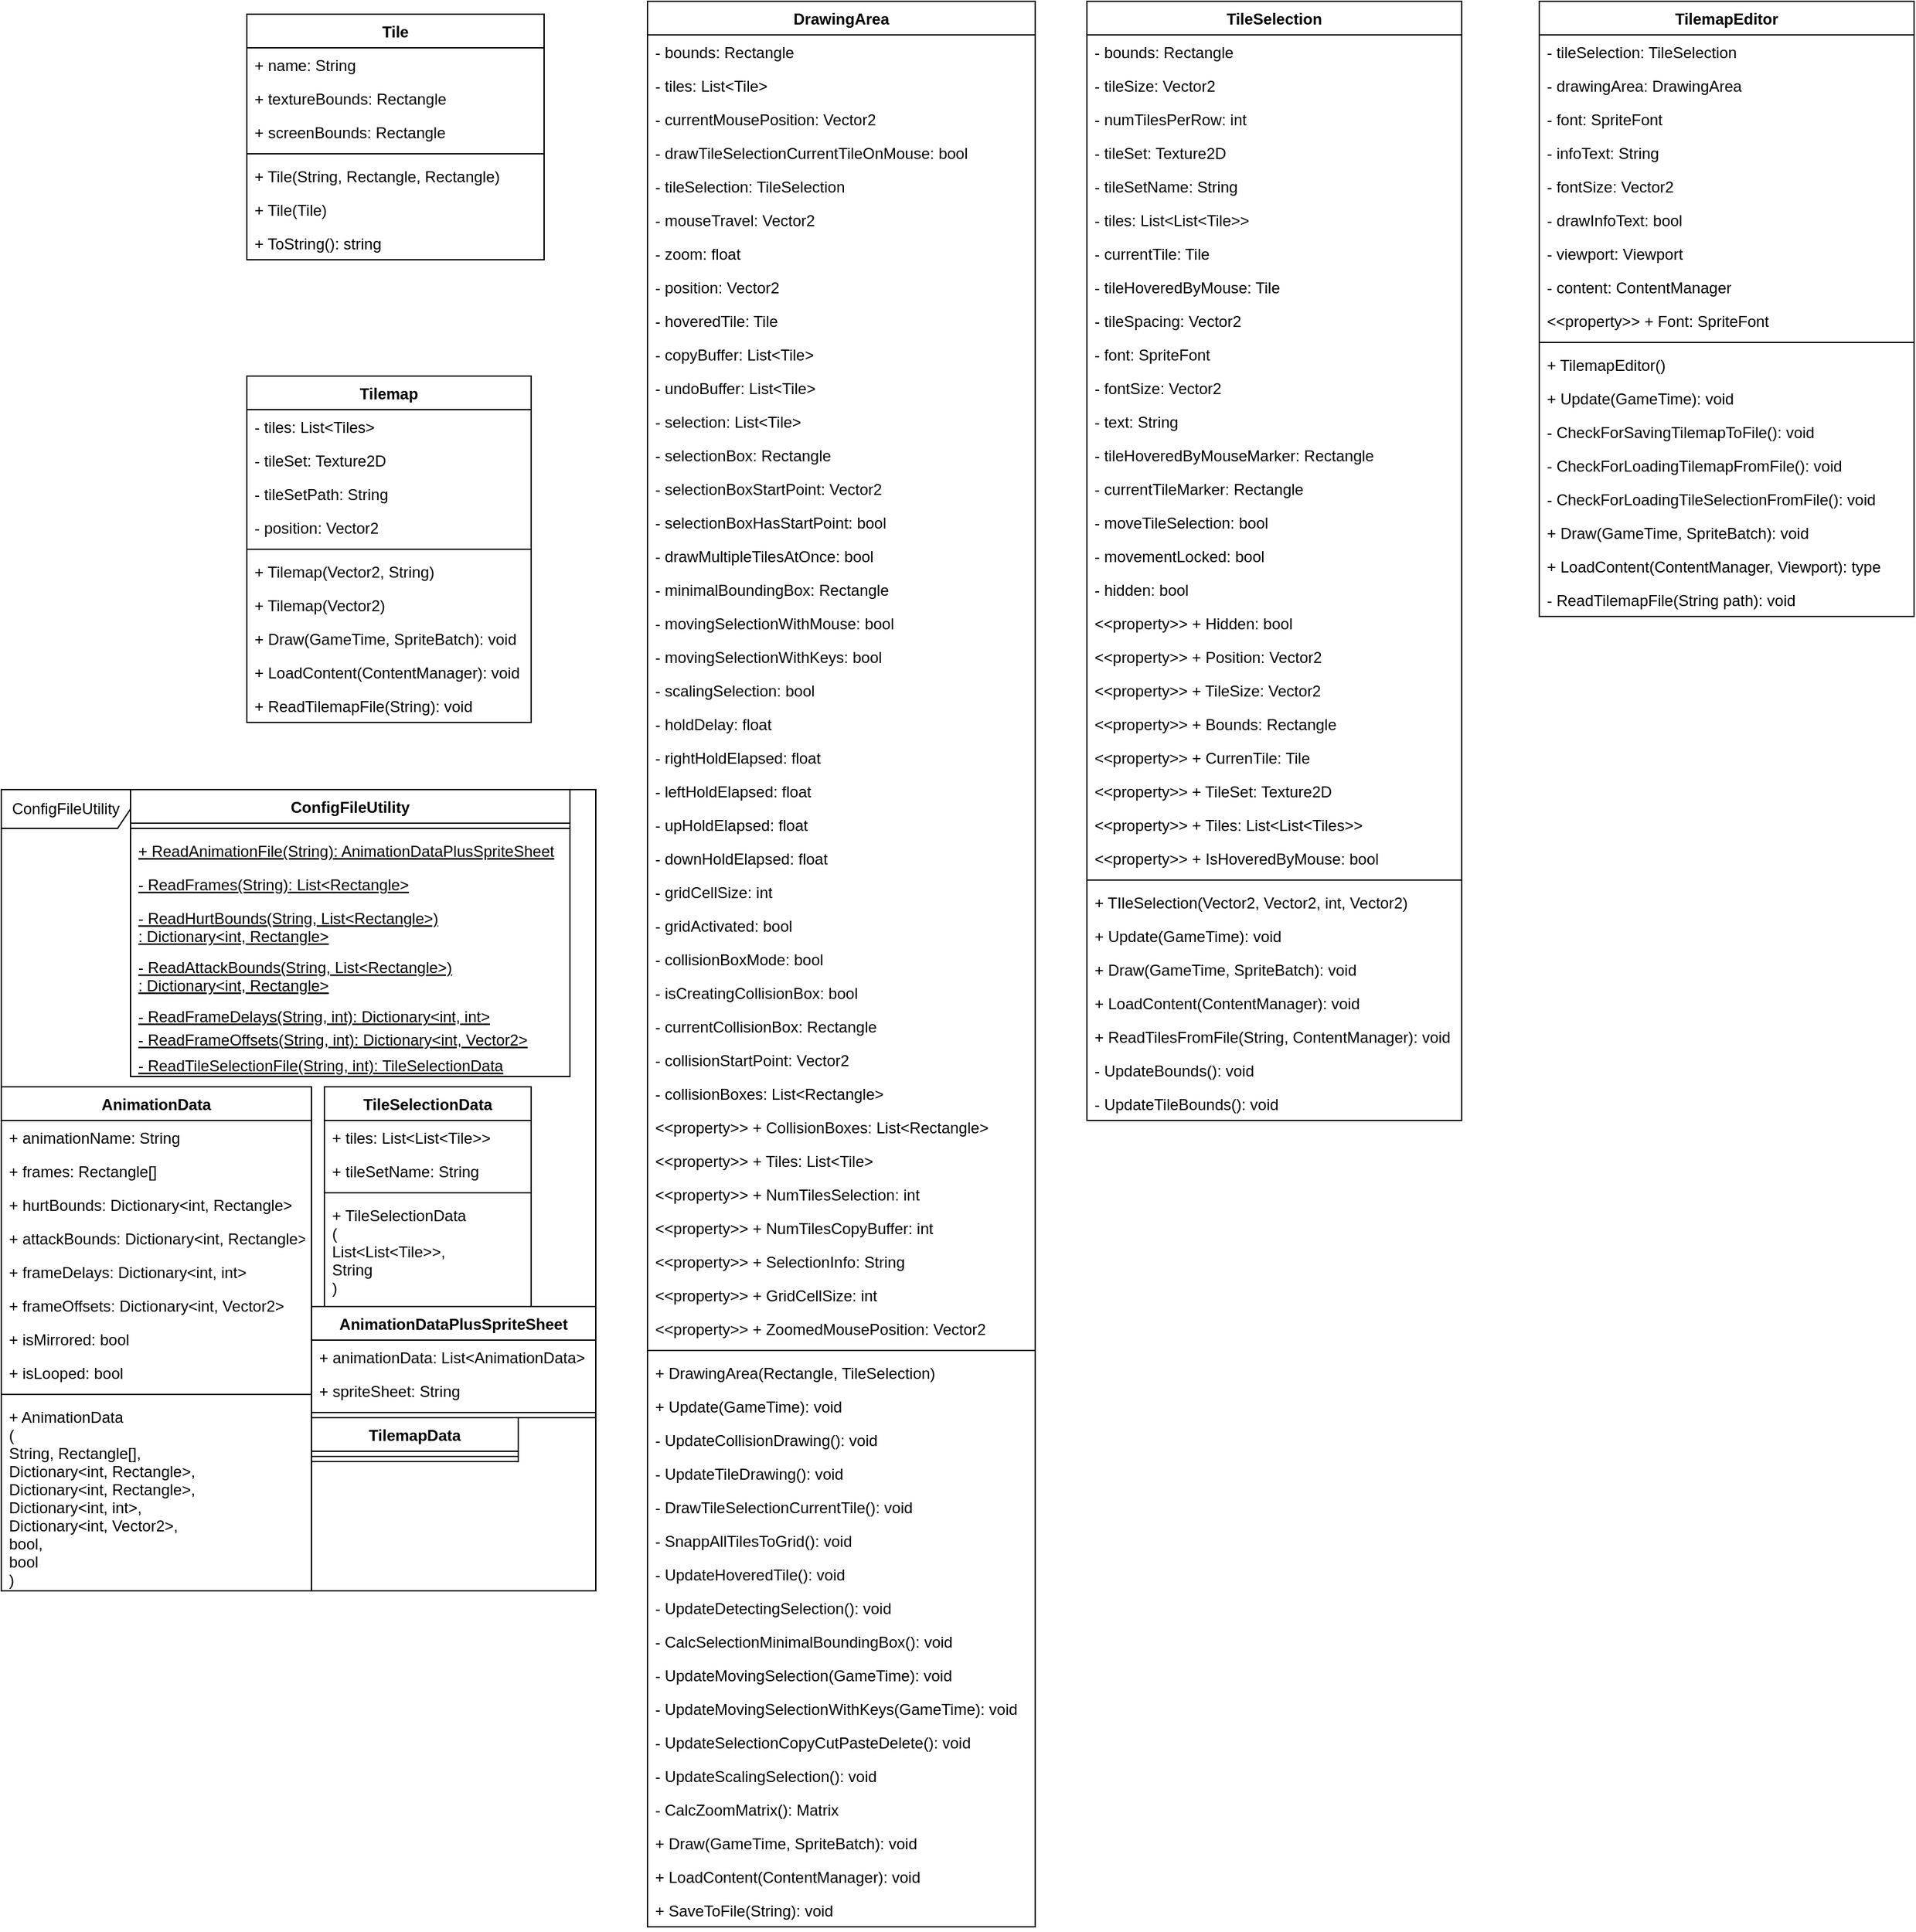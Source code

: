 <mxfile version="13.5.7" type="device"><diagram id="yZJ6qlhVofSrenAxxq1m" name="Page-1"><mxGraphModel dx="2584" dy="1231" grid="1" gridSize="10" guides="1" tooltips="1" connect="1" arrows="1" fold="1" page="1" pageScale="1" pageWidth="827" pageHeight="1169" math="0" shadow="0"><root><mxCell id="0"/><mxCell id="1" parent="0"/><mxCell id="Waz5v2jBLwYFdAOEOnVC-9" value="DrawingArea" style="swimlane;fontStyle=1;align=center;verticalAlign=top;childLayout=stackLayout;horizontal=1;startSize=26;horizontalStack=0;resizeParent=1;resizeParentMax=0;resizeLast=0;collapsible=1;marginBottom=0;" parent="1" vertex="1"><mxGeometry x="180" y="120" width="300" height="1490" as="geometry"><mxRectangle x="180" y="120" width="110" height="26" as="alternateBounds"/></mxGeometry></mxCell><mxCell id="Waz5v2jBLwYFdAOEOnVC-10" value="- bounds: Rectangle" style="text;strokeColor=none;fillColor=none;align=left;verticalAlign=top;spacingLeft=4;spacingRight=4;overflow=hidden;rotatable=0;points=[[0,0.5],[1,0.5]];portConstraint=eastwest;" parent="Waz5v2jBLwYFdAOEOnVC-9" vertex="1"><mxGeometry y="26" width="300" height="26" as="geometry"/></mxCell><mxCell id="NVoG87PZ6AVUO3KPbpZg-90" value="- tiles: List&lt;Tile&gt;" style="text;strokeColor=none;fillColor=none;align=left;verticalAlign=top;spacingLeft=4;spacingRight=4;overflow=hidden;rotatable=0;points=[[0,0.5],[1,0.5]];portConstraint=eastwest;" parent="Waz5v2jBLwYFdAOEOnVC-9" vertex="1"><mxGeometry y="52" width="300" height="26" as="geometry"/></mxCell><mxCell id="NVoG87PZ6AVUO3KPbpZg-91" value="- currentMousePosition: Vector2" style="text;strokeColor=none;fillColor=none;align=left;verticalAlign=top;spacingLeft=4;spacingRight=4;overflow=hidden;rotatable=0;points=[[0,0.5],[1,0.5]];portConstraint=eastwest;" parent="Waz5v2jBLwYFdAOEOnVC-9" vertex="1"><mxGeometry y="78" width="300" height="26" as="geometry"/></mxCell><mxCell id="NVoG87PZ6AVUO3KPbpZg-92" value="- drawTileSelectionCurrentTileOnMouse: bool" style="text;strokeColor=none;fillColor=none;align=left;verticalAlign=top;spacingLeft=4;spacingRight=4;overflow=hidden;rotatable=0;points=[[0,0.5],[1,0.5]];portConstraint=eastwest;" parent="Waz5v2jBLwYFdAOEOnVC-9" vertex="1"><mxGeometry y="104" width="300" height="26" as="geometry"/></mxCell><mxCell id="kRrNIq-VvlLx4CVqdItK-19" value="- tileSelection: TileSelection" style="text;strokeColor=none;fillColor=none;align=left;verticalAlign=top;spacingLeft=4;spacingRight=4;overflow=hidden;rotatable=0;points=[[0,0.5],[1,0.5]];portConstraint=eastwest;" vertex="1" parent="Waz5v2jBLwYFdAOEOnVC-9"><mxGeometry y="130" width="300" height="26" as="geometry"/></mxCell><mxCell id="NVoG87PZ6AVUO3KPbpZg-93" value="- mouseTravel: Vector2" style="text;strokeColor=none;fillColor=none;align=left;verticalAlign=top;spacingLeft=4;spacingRight=4;overflow=hidden;rotatable=0;points=[[0,0.5],[1,0.5]];portConstraint=eastwest;" parent="Waz5v2jBLwYFdAOEOnVC-9" vertex="1"><mxGeometry y="156" width="300" height="26" as="geometry"/></mxCell><mxCell id="NVoG87PZ6AVUO3KPbpZg-94" value="- zoom: float" style="text;strokeColor=none;fillColor=none;align=left;verticalAlign=top;spacingLeft=4;spacingRight=4;overflow=hidden;rotatable=0;points=[[0,0.5],[1,0.5]];portConstraint=eastwest;" parent="Waz5v2jBLwYFdAOEOnVC-9" vertex="1"><mxGeometry y="182" width="300" height="26" as="geometry"/></mxCell><mxCell id="NVoG87PZ6AVUO3KPbpZg-95" value="- position: Vector2" style="text;strokeColor=none;fillColor=none;align=left;verticalAlign=top;spacingLeft=4;spacingRight=4;overflow=hidden;rotatable=0;points=[[0,0.5],[1,0.5]];portConstraint=eastwest;" parent="Waz5v2jBLwYFdAOEOnVC-9" vertex="1"><mxGeometry y="208" width="300" height="26" as="geometry"/></mxCell><mxCell id="NVoG87PZ6AVUO3KPbpZg-96" value="- hoveredTile: Tile" style="text;strokeColor=none;fillColor=none;align=left;verticalAlign=top;spacingLeft=4;spacingRight=4;overflow=hidden;rotatable=0;points=[[0,0.5],[1,0.5]];portConstraint=eastwest;" parent="Waz5v2jBLwYFdAOEOnVC-9" vertex="1"><mxGeometry y="234" width="300" height="26" as="geometry"/></mxCell><mxCell id="NVoG87PZ6AVUO3KPbpZg-97" value="- copyBuffer: List&lt;Tile&gt;" style="text;strokeColor=none;fillColor=none;align=left;verticalAlign=top;spacingLeft=4;spacingRight=4;overflow=hidden;rotatable=0;points=[[0,0.5],[1,0.5]];portConstraint=eastwest;" parent="Waz5v2jBLwYFdAOEOnVC-9" vertex="1"><mxGeometry y="260" width="300" height="26" as="geometry"/></mxCell><mxCell id="NVoG87PZ6AVUO3KPbpZg-98" value="- undoBuffer: List&lt;Tile&gt;" style="text;strokeColor=none;fillColor=none;align=left;verticalAlign=top;spacingLeft=4;spacingRight=4;overflow=hidden;rotatable=0;points=[[0,0.5],[1,0.5]];portConstraint=eastwest;" parent="Waz5v2jBLwYFdAOEOnVC-9" vertex="1"><mxGeometry y="286" width="300" height="26" as="geometry"/></mxCell><mxCell id="NVoG87PZ6AVUO3KPbpZg-99" value="- selection: List&lt;Tile&gt;" style="text;strokeColor=none;fillColor=none;align=left;verticalAlign=top;spacingLeft=4;spacingRight=4;overflow=hidden;rotatable=0;points=[[0,0.5],[1,0.5]];portConstraint=eastwest;" parent="Waz5v2jBLwYFdAOEOnVC-9" vertex="1"><mxGeometry y="312" width="300" height="26" as="geometry"/></mxCell><mxCell id="NVoG87PZ6AVUO3KPbpZg-100" value="- selectionBox: Rectangle" style="text;strokeColor=none;fillColor=none;align=left;verticalAlign=top;spacingLeft=4;spacingRight=4;overflow=hidden;rotatable=0;points=[[0,0.5],[1,0.5]];portConstraint=eastwest;" parent="Waz5v2jBLwYFdAOEOnVC-9" vertex="1"><mxGeometry y="338" width="300" height="26" as="geometry"/></mxCell><mxCell id="NVoG87PZ6AVUO3KPbpZg-101" value="- selectionBoxStartPoint: Vector2" style="text;strokeColor=none;fillColor=none;align=left;verticalAlign=top;spacingLeft=4;spacingRight=4;overflow=hidden;rotatable=0;points=[[0,0.5],[1,0.5]];portConstraint=eastwest;" parent="Waz5v2jBLwYFdAOEOnVC-9" vertex="1"><mxGeometry y="364" width="300" height="26" as="geometry"/></mxCell><mxCell id="NVoG87PZ6AVUO3KPbpZg-102" value="- selectionBoxHasStartPoint: bool" style="text;strokeColor=none;fillColor=none;align=left;verticalAlign=top;spacingLeft=4;spacingRight=4;overflow=hidden;rotatable=0;points=[[0,0.5],[1,0.5]];portConstraint=eastwest;" parent="Waz5v2jBLwYFdAOEOnVC-9" vertex="1"><mxGeometry y="390" width="300" height="26" as="geometry"/></mxCell><mxCell id="NVoG87PZ6AVUO3KPbpZg-103" value="- drawMultipleTilesAtOnce: bool" style="text;strokeColor=none;fillColor=none;align=left;verticalAlign=top;spacingLeft=4;spacingRight=4;overflow=hidden;rotatable=0;points=[[0,0.5],[1,0.5]];portConstraint=eastwest;" parent="Waz5v2jBLwYFdAOEOnVC-9" vertex="1"><mxGeometry y="416" width="300" height="26" as="geometry"/></mxCell><mxCell id="NVoG87PZ6AVUO3KPbpZg-104" value="- minimalBoundingBox: Rectangle" style="text;strokeColor=none;fillColor=none;align=left;verticalAlign=top;spacingLeft=4;spacingRight=4;overflow=hidden;rotatable=0;points=[[0,0.5],[1,0.5]];portConstraint=eastwest;" parent="Waz5v2jBLwYFdAOEOnVC-9" vertex="1"><mxGeometry y="442" width="300" height="26" as="geometry"/></mxCell><mxCell id="NVoG87PZ6AVUO3KPbpZg-105" value="- movingSelectionWithMouse: bool" style="text;strokeColor=none;fillColor=none;align=left;verticalAlign=top;spacingLeft=4;spacingRight=4;overflow=hidden;rotatable=0;points=[[0,0.5],[1,0.5]];portConstraint=eastwest;" parent="Waz5v2jBLwYFdAOEOnVC-9" vertex="1"><mxGeometry y="468" width="300" height="26" as="geometry"/></mxCell><mxCell id="NVoG87PZ6AVUO3KPbpZg-106" value="- movingSelectionWithKeys: bool" style="text;strokeColor=none;fillColor=none;align=left;verticalAlign=top;spacingLeft=4;spacingRight=4;overflow=hidden;rotatable=0;points=[[0,0.5],[1,0.5]];portConstraint=eastwest;" parent="Waz5v2jBLwYFdAOEOnVC-9" vertex="1"><mxGeometry y="494" width="300" height="26" as="geometry"/></mxCell><mxCell id="NVoG87PZ6AVUO3KPbpZg-107" value="- scalingSelection: bool" style="text;strokeColor=none;fillColor=none;align=left;verticalAlign=top;spacingLeft=4;spacingRight=4;overflow=hidden;rotatable=0;points=[[0,0.5],[1,0.5]];portConstraint=eastwest;" parent="Waz5v2jBLwYFdAOEOnVC-9" vertex="1"><mxGeometry y="520" width="300" height="26" as="geometry"/></mxCell><mxCell id="NVoG87PZ6AVUO3KPbpZg-108" value="- holdDelay: float" style="text;strokeColor=none;fillColor=none;align=left;verticalAlign=top;spacingLeft=4;spacingRight=4;overflow=hidden;rotatable=0;points=[[0,0.5],[1,0.5]];portConstraint=eastwest;" parent="Waz5v2jBLwYFdAOEOnVC-9" vertex="1"><mxGeometry y="546" width="300" height="26" as="geometry"/></mxCell><mxCell id="NVoG87PZ6AVUO3KPbpZg-109" value="- rightHoldElapsed: float" style="text;strokeColor=none;fillColor=none;align=left;verticalAlign=top;spacingLeft=4;spacingRight=4;overflow=hidden;rotatable=0;points=[[0,0.5],[1,0.5]];portConstraint=eastwest;" parent="Waz5v2jBLwYFdAOEOnVC-9" vertex="1"><mxGeometry y="572" width="300" height="26" as="geometry"/></mxCell><mxCell id="NVoG87PZ6AVUO3KPbpZg-110" value="- leftHoldElapsed: float" style="text;strokeColor=none;fillColor=none;align=left;verticalAlign=top;spacingLeft=4;spacingRight=4;overflow=hidden;rotatable=0;points=[[0,0.5],[1,0.5]];portConstraint=eastwest;" parent="Waz5v2jBLwYFdAOEOnVC-9" vertex="1"><mxGeometry y="598" width="300" height="26" as="geometry"/></mxCell><mxCell id="NVoG87PZ6AVUO3KPbpZg-111" value="- upHoldElapsed: float" style="text;strokeColor=none;fillColor=none;align=left;verticalAlign=top;spacingLeft=4;spacingRight=4;overflow=hidden;rotatable=0;points=[[0,0.5],[1,0.5]];portConstraint=eastwest;" parent="Waz5v2jBLwYFdAOEOnVC-9" vertex="1"><mxGeometry y="624" width="300" height="26" as="geometry"/></mxCell><mxCell id="NVoG87PZ6AVUO3KPbpZg-112" value="- downHoldElapsed: float" style="text;strokeColor=none;fillColor=none;align=left;verticalAlign=top;spacingLeft=4;spacingRight=4;overflow=hidden;rotatable=0;points=[[0,0.5],[1,0.5]];portConstraint=eastwest;" parent="Waz5v2jBLwYFdAOEOnVC-9" vertex="1"><mxGeometry y="650" width="300" height="26" as="geometry"/></mxCell><mxCell id="NVoG87PZ6AVUO3KPbpZg-113" value="- gridCellSize: int" style="text;strokeColor=none;fillColor=none;align=left;verticalAlign=top;spacingLeft=4;spacingRight=4;overflow=hidden;rotatable=0;points=[[0,0.5],[1,0.5]];portConstraint=eastwest;" parent="Waz5v2jBLwYFdAOEOnVC-9" vertex="1"><mxGeometry y="676" width="300" height="26" as="geometry"/></mxCell><mxCell id="NVoG87PZ6AVUO3KPbpZg-114" value="- gridActivated: bool" style="text;strokeColor=none;fillColor=none;align=left;verticalAlign=top;spacingLeft=4;spacingRight=4;overflow=hidden;rotatable=0;points=[[0,0.5],[1,0.5]];portConstraint=eastwest;" parent="Waz5v2jBLwYFdAOEOnVC-9" vertex="1"><mxGeometry y="702" width="300" height="26" as="geometry"/></mxCell><mxCell id="NVoG87PZ6AVUO3KPbpZg-115" value="- collisionBoxMode: bool" style="text;strokeColor=none;fillColor=none;align=left;verticalAlign=top;spacingLeft=4;spacingRight=4;overflow=hidden;rotatable=0;points=[[0,0.5],[1,0.5]];portConstraint=eastwest;" parent="Waz5v2jBLwYFdAOEOnVC-9" vertex="1"><mxGeometry y="728" width="300" height="26" as="geometry"/></mxCell><mxCell id="NVoG87PZ6AVUO3KPbpZg-116" value="- isCreatingCollisionBox: bool" style="text;strokeColor=none;fillColor=none;align=left;verticalAlign=top;spacingLeft=4;spacingRight=4;overflow=hidden;rotatable=0;points=[[0,0.5],[1,0.5]];portConstraint=eastwest;" parent="Waz5v2jBLwYFdAOEOnVC-9" vertex="1"><mxGeometry y="754" width="300" height="26" as="geometry"/></mxCell><mxCell id="NVoG87PZ6AVUO3KPbpZg-117" value="- currentCollisionBox: Rectangle" style="text;strokeColor=none;fillColor=none;align=left;verticalAlign=top;spacingLeft=4;spacingRight=4;overflow=hidden;rotatable=0;points=[[0,0.5],[1,0.5]];portConstraint=eastwest;" parent="Waz5v2jBLwYFdAOEOnVC-9" vertex="1"><mxGeometry y="780" width="300" height="26" as="geometry"/></mxCell><mxCell id="NVoG87PZ6AVUO3KPbpZg-118" value="- collisionStartPoint: Vector2" style="text;strokeColor=none;fillColor=none;align=left;verticalAlign=top;spacingLeft=4;spacingRight=4;overflow=hidden;rotatable=0;points=[[0,0.5],[1,0.5]];portConstraint=eastwest;" parent="Waz5v2jBLwYFdAOEOnVC-9" vertex="1"><mxGeometry y="806" width="300" height="26" as="geometry"/></mxCell><mxCell id="NVoG87PZ6AVUO3KPbpZg-119" value="- collisionBoxes: List&lt;Rectangle&gt;" style="text;strokeColor=none;fillColor=none;align=left;verticalAlign=top;spacingLeft=4;spacingRight=4;overflow=hidden;rotatable=0;points=[[0,0.5],[1,0.5]];portConstraint=eastwest;" parent="Waz5v2jBLwYFdAOEOnVC-9" vertex="1"><mxGeometry y="832" width="300" height="26" as="geometry"/></mxCell><mxCell id="NVoG87PZ6AVUO3KPbpZg-120" value="&lt;&lt;property&gt;&gt; + CollisionBoxes: List&lt;Rectangle&gt;" style="text;strokeColor=none;fillColor=none;align=left;verticalAlign=top;spacingLeft=4;spacingRight=4;overflow=hidden;rotatable=0;points=[[0,0.5],[1,0.5]];portConstraint=eastwest;" parent="Waz5v2jBLwYFdAOEOnVC-9" vertex="1"><mxGeometry y="858" width="300" height="26" as="geometry"/></mxCell><mxCell id="NVoG87PZ6AVUO3KPbpZg-126" value="&lt;&lt;property&gt;&gt; + Tiles: List&lt;Tile&gt;" style="text;strokeColor=none;fillColor=none;align=left;verticalAlign=top;spacingLeft=4;spacingRight=4;overflow=hidden;rotatable=0;points=[[0,0.5],[1,0.5]];portConstraint=eastwest;" parent="Waz5v2jBLwYFdAOEOnVC-9" vertex="1"><mxGeometry y="884" width="300" height="26" as="geometry"/></mxCell><mxCell id="NVoG87PZ6AVUO3KPbpZg-127" value="&lt;&lt;property&gt;&gt; + NumTilesSelection: int" style="text;strokeColor=none;fillColor=none;align=left;verticalAlign=top;spacingLeft=4;spacingRight=4;overflow=hidden;rotatable=0;points=[[0,0.5],[1,0.5]];portConstraint=eastwest;" parent="Waz5v2jBLwYFdAOEOnVC-9" vertex="1"><mxGeometry y="910" width="300" height="26" as="geometry"/></mxCell><mxCell id="NVoG87PZ6AVUO3KPbpZg-128" value="&lt;&lt;property&gt;&gt; + NumTilesCopyBuffer: int" style="text;strokeColor=none;fillColor=none;align=left;verticalAlign=top;spacingLeft=4;spacingRight=4;overflow=hidden;rotatable=0;points=[[0,0.5],[1,0.5]];portConstraint=eastwest;" parent="Waz5v2jBLwYFdAOEOnVC-9" vertex="1"><mxGeometry y="936" width="300" height="26" as="geometry"/></mxCell><mxCell id="NVoG87PZ6AVUO3KPbpZg-129" value="&lt;&lt;property&gt;&gt; + SelectionInfo: String" style="text;strokeColor=none;fillColor=none;align=left;verticalAlign=top;spacingLeft=4;spacingRight=4;overflow=hidden;rotatable=0;points=[[0,0.5],[1,0.5]];portConstraint=eastwest;" parent="Waz5v2jBLwYFdAOEOnVC-9" vertex="1"><mxGeometry y="962" width="300" height="26" as="geometry"/></mxCell><mxCell id="NVoG87PZ6AVUO3KPbpZg-130" value="&lt;&lt;property&gt;&gt; + GridCellSize: int" style="text;strokeColor=none;fillColor=none;align=left;verticalAlign=top;spacingLeft=4;spacingRight=4;overflow=hidden;rotatable=0;points=[[0,0.5],[1,0.5]];portConstraint=eastwest;" parent="Waz5v2jBLwYFdAOEOnVC-9" vertex="1"><mxGeometry y="988" width="300" height="26" as="geometry"/></mxCell><mxCell id="NVoG87PZ6AVUO3KPbpZg-131" value="&lt;&lt;property&gt;&gt; + ZoomedMousePosition: Vector2" style="text;strokeColor=none;fillColor=none;align=left;verticalAlign=top;spacingLeft=4;spacingRight=4;overflow=hidden;rotatable=0;points=[[0,0.5],[1,0.5]];portConstraint=eastwest;" parent="Waz5v2jBLwYFdAOEOnVC-9" vertex="1"><mxGeometry y="1014" width="300" height="26" as="geometry"/></mxCell><mxCell id="Waz5v2jBLwYFdAOEOnVC-11" value="" style="line;strokeWidth=1;fillColor=none;align=left;verticalAlign=middle;spacingTop=-1;spacingLeft=3;spacingRight=3;rotatable=0;labelPosition=right;points=[];portConstraint=eastwest;" parent="Waz5v2jBLwYFdAOEOnVC-9" vertex="1"><mxGeometry y="1040" width="300" height="8" as="geometry"/></mxCell><mxCell id="Waz5v2jBLwYFdAOEOnVC-12" value="+ DrawingArea(Rectangle, TileSelection)" style="text;strokeColor=none;fillColor=none;align=left;verticalAlign=top;spacingLeft=4;spacingRight=4;overflow=hidden;rotatable=0;points=[[0,0.5],[1,0.5]];portConstraint=eastwest;" parent="Waz5v2jBLwYFdAOEOnVC-9" vertex="1"><mxGeometry y="1048" width="300" height="26" as="geometry"/></mxCell><mxCell id="kRrNIq-VvlLx4CVqdItK-1" value="+ Update(GameTime): void" style="text;strokeColor=none;fillColor=none;align=left;verticalAlign=top;spacingLeft=4;spacingRight=4;overflow=hidden;rotatable=0;points=[[0,0.5],[1,0.5]];portConstraint=eastwest;" vertex="1" parent="Waz5v2jBLwYFdAOEOnVC-9"><mxGeometry y="1074" width="300" height="26" as="geometry"/></mxCell><mxCell id="kRrNIq-VvlLx4CVqdItK-2" value="- UpdateCollisionDrawing(): void" style="text;strokeColor=none;fillColor=none;align=left;verticalAlign=top;spacingLeft=4;spacingRight=4;overflow=hidden;rotatable=0;points=[[0,0.5],[1,0.5]];portConstraint=eastwest;" vertex="1" parent="Waz5v2jBLwYFdAOEOnVC-9"><mxGeometry y="1100" width="300" height="26" as="geometry"/></mxCell><mxCell id="kRrNIq-VvlLx4CVqdItK-3" value="- UpdateTileDrawing(): void" style="text;strokeColor=none;fillColor=none;align=left;verticalAlign=top;spacingLeft=4;spacingRight=4;overflow=hidden;rotatable=0;points=[[0,0.5],[1,0.5]];portConstraint=eastwest;" vertex="1" parent="Waz5v2jBLwYFdAOEOnVC-9"><mxGeometry y="1126" width="300" height="26" as="geometry"/></mxCell><mxCell id="kRrNIq-VvlLx4CVqdItK-4" value="- DrawTileSelectionCurrentTile(): void" style="text;strokeColor=none;fillColor=none;align=left;verticalAlign=top;spacingLeft=4;spacingRight=4;overflow=hidden;rotatable=0;points=[[0,0.5],[1,0.5]];portConstraint=eastwest;" vertex="1" parent="Waz5v2jBLwYFdAOEOnVC-9"><mxGeometry y="1152" width="300" height="26" as="geometry"/></mxCell><mxCell id="kRrNIq-VvlLx4CVqdItK-5" value="- SnappAllTilesToGrid(): void" style="text;strokeColor=none;fillColor=none;align=left;verticalAlign=top;spacingLeft=4;spacingRight=4;overflow=hidden;rotatable=0;points=[[0,0.5],[1,0.5]];portConstraint=eastwest;" vertex="1" parent="Waz5v2jBLwYFdAOEOnVC-9"><mxGeometry y="1178" width="300" height="26" as="geometry"/></mxCell><mxCell id="kRrNIq-VvlLx4CVqdItK-6" value="- UpdateHoveredTile(): void" style="text;strokeColor=none;fillColor=none;align=left;verticalAlign=top;spacingLeft=4;spacingRight=4;overflow=hidden;rotatable=0;points=[[0,0.5],[1,0.5]];portConstraint=eastwest;" vertex="1" parent="Waz5v2jBLwYFdAOEOnVC-9"><mxGeometry y="1204" width="300" height="26" as="geometry"/></mxCell><mxCell id="kRrNIq-VvlLx4CVqdItK-7" value="- UpdateDetectingSelection(): void" style="text;strokeColor=none;fillColor=none;align=left;verticalAlign=top;spacingLeft=4;spacingRight=4;overflow=hidden;rotatable=0;points=[[0,0.5],[1,0.5]];portConstraint=eastwest;" vertex="1" parent="Waz5v2jBLwYFdAOEOnVC-9"><mxGeometry y="1230" width="300" height="26" as="geometry"/></mxCell><mxCell id="kRrNIq-VvlLx4CVqdItK-8" value="- CalcSelectionMinimalBoundingBox(): void" style="text;strokeColor=none;fillColor=none;align=left;verticalAlign=top;spacingLeft=4;spacingRight=4;overflow=hidden;rotatable=0;points=[[0,0.5],[1,0.5]];portConstraint=eastwest;" vertex="1" parent="Waz5v2jBLwYFdAOEOnVC-9"><mxGeometry y="1256" width="300" height="26" as="geometry"/></mxCell><mxCell id="kRrNIq-VvlLx4CVqdItK-9" value="- UpdateMovingSelection(GameTime): void" style="text;strokeColor=none;fillColor=none;align=left;verticalAlign=top;spacingLeft=4;spacingRight=4;overflow=hidden;rotatable=0;points=[[0,0.5],[1,0.5]];portConstraint=eastwest;" vertex="1" parent="Waz5v2jBLwYFdAOEOnVC-9"><mxGeometry y="1282" width="300" height="26" as="geometry"/></mxCell><mxCell id="kRrNIq-VvlLx4CVqdItK-10" value="- UpdateMovingSelectionWithKeys(GameTime): void" style="text;strokeColor=none;fillColor=none;align=left;verticalAlign=top;spacingLeft=4;spacingRight=4;overflow=hidden;rotatable=0;points=[[0,0.5],[1,0.5]];portConstraint=eastwest;" vertex="1" parent="Waz5v2jBLwYFdAOEOnVC-9"><mxGeometry y="1308" width="300" height="26" as="geometry"/></mxCell><mxCell id="kRrNIq-VvlLx4CVqdItK-11" value="- UpdateSelectionCopyCutPasteDelete(): void" style="text;strokeColor=none;fillColor=none;align=left;verticalAlign=top;spacingLeft=4;spacingRight=4;overflow=hidden;rotatable=0;points=[[0,0.5],[1,0.5]];portConstraint=eastwest;" vertex="1" parent="Waz5v2jBLwYFdAOEOnVC-9"><mxGeometry y="1334" width="300" height="26" as="geometry"/></mxCell><mxCell id="kRrNIq-VvlLx4CVqdItK-12" value="- UpdateScalingSelection(): void" style="text;strokeColor=none;fillColor=none;align=left;verticalAlign=top;spacingLeft=4;spacingRight=4;overflow=hidden;rotatable=0;points=[[0,0.5],[1,0.5]];portConstraint=eastwest;" vertex="1" parent="Waz5v2jBLwYFdAOEOnVC-9"><mxGeometry y="1360" width="300" height="26" as="geometry"/></mxCell><mxCell id="kRrNIq-VvlLx4CVqdItK-13" value="- CalcZoomMatrix(): Matrix" style="text;strokeColor=none;fillColor=none;align=left;verticalAlign=top;spacingLeft=4;spacingRight=4;overflow=hidden;rotatable=0;points=[[0,0.5],[1,0.5]];portConstraint=eastwest;" vertex="1" parent="Waz5v2jBLwYFdAOEOnVC-9"><mxGeometry y="1386" width="300" height="26" as="geometry"/></mxCell><mxCell id="kRrNIq-VvlLx4CVqdItK-14" value="+ Draw(GameTime, SpriteBatch): void" style="text;strokeColor=none;fillColor=none;align=left;verticalAlign=top;spacingLeft=4;spacingRight=4;overflow=hidden;rotatable=0;points=[[0,0.5],[1,0.5]];portConstraint=eastwest;" vertex="1" parent="Waz5v2jBLwYFdAOEOnVC-9"><mxGeometry y="1412" width="300" height="26" as="geometry"/></mxCell><mxCell id="kRrNIq-VvlLx4CVqdItK-15" value="+ LoadContent(ContentManager): void" style="text;strokeColor=none;fillColor=none;align=left;verticalAlign=top;spacingLeft=4;spacingRight=4;overflow=hidden;rotatable=0;points=[[0,0.5],[1,0.5]];portConstraint=eastwest;" vertex="1" parent="Waz5v2jBLwYFdAOEOnVC-9"><mxGeometry y="1438" width="300" height="26" as="geometry"/></mxCell><mxCell id="kRrNIq-VvlLx4CVqdItK-16" value="+ SaveToFile(String): void" style="text;strokeColor=none;fillColor=none;align=left;verticalAlign=top;spacingLeft=4;spacingRight=4;overflow=hidden;rotatable=0;points=[[0,0.5],[1,0.5]];portConstraint=eastwest;" vertex="1" parent="Waz5v2jBLwYFdAOEOnVC-9"><mxGeometry y="1464" width="300" height="26" as="geometry"/></mxCell><mxCell id="Waz5v2jBLwYFdAOEOnVC-13" value="TileSelection" style="swimlane;fontStyle=1;align=center;verticalAlign=top;childLayout=stackLayout;horizontal=1;startSize=26;horizontalStack=0;resizeParent=1;resizeParentMax=0;resizeLast=0;collapsible=1;marginBottom=0;" parent="1" vertex="1"><mxGeometry x="520" y="120" width="290" height="866" as="geometry"/></mxCell><mxCell id="Waz5v2jBLwYFdAOEOnVC-14" value="- bounds: Rectangle" style="text;strokeColor=none;fillColor=none;align=left;verticalAlign=top;spacingLeft=4;spacingRight=4;overflow=hidden;rotatable=0;points=[[0,0.5],[1,0.5]];portConstraint=eastwest;" parent="Waz5v2jBLwYFdAOEOnVC-13" vertex="1"><mxGeometry y="26" width="290" height="26" as="geometry"/></mxCell><mxCell id="NVoG87PZ6AVUO3KPbpZg-28" value="- tileSize: Vector2" style="text;strokeColor=none;fillColor=none;align=left;verticalAlign=top;spacingLeft=4;spacingRight=4;overflow=hidden;rotatable=0;points=[[0,0.5],[1,0.5]];portConstraint=eastwest;" parent="Waz5v2jBLwYFdAOEOnVC-13" vertex="1"><mxGeometry y="52" width="290" height="26" as="geometry"/></mxCell><mxCell id="NVoG87PZ6AVUO3KPbpZg-29" value="- numTilesPerRow: int" style="text;strokeColor=none;fillColor=none;align=left;verticalAlign=top;spacingLeft=4;spacingRight=4;overflow=hidden;rotatable=0;points=[[0,0.5],[1,0.5]];portConstraint=eastwest;" parent="Waz5v2jBLwYFdAOEOnVC-13" vertex="1"><mxGeometry y="78" width="290" height="26" as="geometry"/></mxCell><mxCell id="NVoG87PZ6AVUO3KPbpZg-30" value="- tileSet: Texture2D " style="text;strokeColor=none;fillColor=none;align=left;verticalAlign=top;spacingLeft=4;spacingRight=4;overflow=hidden;rotatable=0;points=[[0,0.5],[1,0.5]];portConstraint=eastwest;" parent="Waz5v2jBLwYFdAOEOnVC-13" vertex="1"><mxGeometry y="104" width="290" height="26" as="geometry"/></mxCell><mxCell id="NVoG87PZ6AVUO3KPbpZg-31" value="- tileSetName: String" style="text;strokeColor=none;fillColor=none;align=left;verticalAlign=top;spacingLeft=4;spacingRight=4;overflow=hidden;rotatable=0;points=[[0,0.5],[1,0.5]];portConstraint=eastwest;" parent="Waz5v2jBLwYFdAOEOnVC-13" vertex="1"><mxGeometry y="130" width="290" height="26" as="geometry"/></mxCell><mxCell id="NVoG87PZ6AVUO3KPbpZg-32" value="- tiles: List&lt;List&lt;Tile&gt;&gt;" style="text;strokeColor=none;fillColor=none;align=left;verticalAlign=top;spacingLeft=4;spacingRight=4;overflow=hidden;rotatable=0;points=[[0,0.5],[1,0.5]];portConstraint=eastwest;" parent="Waz5v2jBLwYFdAOEOnVC-13" vertex="1"><mxGeometry y="156" width="290" height="26" as="geometry"/></mxCell><mxCell id="NVoG87PZ6AVUO3KPbpZg-33" value="- currentTile: Tile" style="text;strokeColor=none;fillColor=none;align=left;verticalAlign=top;spacingLeft=4;spacingRight=4;overflow=hidden;rotatable=0;points=[[0,0.5],[1,0.5]];portConstraint=eastwest;" parent="Waz5v2jBLwYFdAOEOnVC-13" vertex="1"><mxGeometry y="182" width="290" height="26" as="geometry"/></mxCell><mxCell id="NVoG87PZ6AVUO3KPbpZg-34" value="- tileHoveredByMouse: Tile" style="text;strokeColor=none;fillColor=none;align=left;verticalAlign=top;spacingLeft=4;spacingRight=4;overflow=hidden;rotatable=0;points=[[0,0.5],[1,0.5]];portConstraint=eastwest;" parent="Waz5v2jBLwYFdAOEOnVC-13" vertex="1"><mxGeometry y="208" width="290" height="26" as="geometry"/></mxCell><mxCell id="NVoG87PZ6AVUO3KPbpZg-35" value="- tileSpacing: Vector2" style="text;strokeColor=none;fillColor=none;align=left;verticalAlign=top;spacingLeft=4;spacingRight=4;overflow=hidden;rotatable=0;points=[[0,0.5],[1,0.5]];portConstraint=eastwest;" parent="Waz5v2jBLwYFdAOEOnVC-13" vertex="1"><mxGeometry y="234" width="290" height="26" as="geometry"/></mxCell><mxCell id="NVoG87PZ6AVUO3KPbpZg-36" value="- font: SpriteFont" style="text;strokeColor=none;fillColor=none;align=left;verticalAlign=top;spacingLeft=4;spacingRight=4;overflow=hidden;rotatable=0;points=[[0,0.5],[1,0.5]];portConstraint=eastwest;" parent="Waz5v2jBLwYFdAOEOnVC-13" vertex="1"><mxGeometry y="260" width="290" height="26" as="geometry"/></mxCell><mxCell id="NVoG87PZ6AVUO3KPbpZg-37" value="- fontSize: Vector2" style="text;strokeColor=none;fillColor=none;align=left;verticalAlign=top;spacingLeft=4;spacingRight=4;overflow=hidden;rotatable=0;points=[[0,0.5],[1,0.5]];portConstraint=eastwest;" parent="Waz5v2jBLwYFdAOEOnVC-13" vertex="1"><mxGeometry y="286" width="290" height="26" as="geometry"/></mxCell><mxCell id="NVoG87PZ6AVUO3KPbpZg-38" value="- text: String" style="text;strokeColor=none;fillColor=none;align=left;verticalAlign=top;spacingLeft=4;spacingRight=4;overflow=hidden;rotatable=0;points=[[0,0.5],[1,0.5]];portConstraint=eastwest;" parent="Waz5v2jBLwYFdAOEOnVC-13" vertex="1"><mxGeometry y="312" width="290" height="26" as="geometry"/></mxCell><mxCell id="NVoG87PZ6AVUO3KPbpZg-39" value="- tileHoveredByMouseMarker: Rectangle" style="text;strokeColor=none;fillColor=none;align=left;verticalAlign=top;spacingLeft=4;spacingRight=4;overflow=hidden;rotatable=0;points=[[0,0.5],[1,0.5]];portConstraint=eastwest;" parent="Waz5v2jBLwYFdAOEOnVC-13" vertex="1"><mxGeometry y="338" width="290" height="26" as="geometry"/></mxCell><mxCell id="NVoG87PZ6AVUO3KPbpZg-40" value="- currentTileMarker: Rectangle" style="text;strokeColor=none;fillColor=none;align=left;verticalAlign=top;spacingLeft=4;spacingRight=4;overflow=hidden;rotatable=0;points=[[0,0.5],[1,0.5]];portConstraint=eastwest;" parent="Waz5v2jBLwYFdAOEOnVC-13" vertex="1"><mxGeometry y="364" width="290" height="26" as="geometry"/></mxCell><mxCell id="NVoG87PZ6AVUO3KPbpZg-41" value="- moveTileSelection: bool" style="text;strokeColor=none;fillColor=none;align=left;verticalAlign=top;spacingLeft=4;spacingRight=4;overflow=hidden;rotatable=0;points=[[0,0.5],[1,0.5]];portConstraint=eastwest;" parent="Waz5v2jBLwYFdAOEOnVC-13" vertex="1"><mxGeometry y="390" width="290" height="26" as="geometry"/></mxCell><mxCell id="NVoG87PZ6AVUO3KPbpZg-42" value="- movementLocked: bool" style="text;strokeColor=none;fillColor=none;align=left;verticalAlign=top;spacingLeft=4;spacingRight=4;overflow=hidden;rotatable=0;points=[[0,0.5],[1,0.5]];portConstraint=eastwest;" parent="Waz5v2jBLwYFdAOEOnVC-13" vertex="1"><mxGeometry y="416" width="290" height="26" as="geometry"/></mxCell><mxCell id="NVoG87PZ6AVUO3KPbpZg-43" value="- hidden: bool" style="text;strokeColor=none;fillColor=none;align=left;verticalAlign=top;spacingLeft=4;spacingRight=4;overflow=hidden;rotatable=0;points=[[0,0.5],[1,0.5]];portConstraint=eastwest;" parent="Waz5v2jBLwYFdAOEOnVC-13" vertex="1"><mxGeometry y="442" width="290" height="26" as="geometry"/></mxCell><mxCell id="NVoG87PZ6AVUO3KPbpZg-44" value="&lt;&lt;property&gt;&gt; + Hidden: bool" style="text;strokeColor=none;fillColor=none;align=left;verticalAlign=top;spacingLeft=4;spacingRight=4;overflow=hidden;rotatable=0;points=[[0,0.5],[1,0.5]];portConstraint=eastwest;" parent="Waz5v2jBLwYFdAOEOnVC-13" vertex="1"><mxGeometry y="468" width="290" height="26" as="geometry"/></mxCell><mxCell id="NVoG87PZ6AVUO3KPbpZg-45" value="&lt;&lt;property&gt;&gt; + Position: Vector2" style="text;strokeColor=none;fillColor=none;align=left;verticalAlign=top;spacingLeft=4;spacingRight=4;overflow=hidden;rotatable=0;points=[[0,0.5],[1,0.5]];portConstraint=eastwest;" parent="Waz5v2jBLwYFdAOEOnVC-13" vertex="1"><mxGeometry y="494" width="290" height="26" as="geometry"/></mxCell><mxCell id="NVoG87PZ6AVUO3KPbpZg-46" value="&lt;&lt;property&gt;&gt; + TileSize: Vector2" style="text;strokeColor=none;fillColor=none;align=left;verticalAlign=top;spacingLeft=4;spacingRight=4;overflow=hidden;rotatable=0;points=[[0,0.5],[1,0.5]];portConstraint=eastwest;" parent="Waz5v2jBLwYFdAOEOnVC-13" vertex="1"><mxGeometry y="520" width="290" height="26" as="geometry"/></mxCell><mxCell id="NVoG87PZ6AVUO3KPbpZg-47" value="&lt;&lt;property&gt;&gt; + Bounds: Rectangle" style="text;strokeColor=none;fillColor=none;align=left;verticalAlign=top;spacingLeft=4;spacingRight=4;overflow=hidden;rotatable=0;points=[[0,0.5],[1,0.5]];portConstraint=eastwest;" parent="Waz5v2jBLwYFdAOEOnVC-13" vertex="1"><mxGeometry y="546" width="290" height="26" as="geometry"/></mxCell><mxCell id="NVoG87PZ6AVUO3KPbpZg-48" value="&lt;&lt;property&gt;&gt; + CurrenTile: Tile" style="text;strokeColor=none;fillColor=none;align=left;verticalAlign=top;spacingLeft=4;spacingRight=4;overflow=hidden;rotatable=0;points=[[0,0.5],[1,0.5]];portConstraint=eastwest;" parent="Waz5v2jBLwYFdAOEOnVC-13" vertex="1"><mxGeometry y="572" width="290" height="26" as="geometry"/></mxCell><mxCell id="NVoG87PZ6AVUO3KPbpZg-49" value="&lt;&lt;property&gt;&gt; + TileSet: Texture2D" style="text;strokeColor=none;fillColor=none;align=left;verticalAlign=top;spacingLeft=4;spacingRight=4;overflow=hidden;rotatable=0;points=[[0,0.5],[1,0.5]];portConstraint=eastwest;" parent="Waz5v2jBLwYFdAOEOnVC-13" vertex="1"><mxGeometry y="598" width="290" height="26" as="geometry"/></mxCell><mxCell id="NVoG87PZ6AVUO3KPbpZg-50" value="&lt;&lt;property&gt;&gt; + Tiles: List&lt;List&lt;Tiles&gt;&gt;" style="text;strokeColor=none;fillColor=none;align=left;verticalAlign=top;spacingLeft=4;spacingRight=4;overflow=hidden;rotatable=0;points=[[0,0.5],[1,0.5]];portConstraint=eastwest;" parent="Waz5v2jBLwYFdAOEOnVC-13" vertex="1"><mxGeometry y="624" width="290" height="26" as="geometry"/></mxCell><mxCell id="NVoG87PZ6AVUO3KPbpZg-51" value="&lt;&lt;property&gt;&gt; + IsHoveredByMouse: bool" style="text;strokeColor=none;fillColor=none;align=left;verticalAlign=top;spacingLeft=4;spacingRight=4;overflow=hidden;rotatable=0;points=[[0,0.5],[1,0.5]];portConstraint=eastwest;" parent="Waz5v2jBLwYFdAOEOnVC-13" vertex="1"><mxGeometry y="650" width="290" height="26" as="geometry"/></mxCell><mxCell id="Waz5v2jBLwYFdAOEOnVC-15" value="" style="line;strokeWidth=1;fillColor=none;align=left;verticalAlign=middle;spacingTop=-1;spacingLeft=3;spacingRight=3;rotatable=0;labelPosition=right;points=[];portConstraint=eastwest;" parent="Waz5v2jBLwYFdAOEOnVC-13" vertex="1"><mxGeometry y="676" width="290" height="8" as="geometry"/></mxCell><mxCell id="Waz5v2jBLwYFdAOEOnVC-16" value="+ TIleSelection(Vector2, Vector2, int, Vector2)" style="text;strokeColor=none;fillColor=none;align=left;verticalAlign=top;spacingLeft=4;spacingRight=4;overflow=hidden;rotatable=0;points=[[0,0.5],[1,0.5]];portConstraint=eastwest;" parent="Waz5v2jBLwYFdAOEOnVC-13" vertex="1"><mxGeometry y="684" width="290" height="26" as="geometry"/></mxCell><mxCell id="NVoG87PZ6AVUO3KPbpZg-52" value="+ Update(GameTime): void" style="text;strokeColor=none;fillColor=none;align=left;verticalAlign=top;spacingLeft=4;spacingRight=4;overflow=hidden;rotatable=0;points=[[0,0.5],[1,0.5]];portConstraint=eastwest;" parent="Waz5v2jBLwYFdAOEOnVC-13" vertex="1"><mxGeometry y="710" width="290" height="26" as="geometry"/></mxCell><mxCell id="NVoG87PZ6AVUO3KPbpZg-53" value="+ Draw(GameTime, SpriteBatch): void" style="text;strokeColor=none;fillColor=none;align=left;verticalAlign=top;spacingLeft=4;spacingRight=4;overflow=hidden;rotatable=0;points=[[0,0.5],[1,0.5]];portConstraint=eastwest;" parent="Waz5v2jBLwYFdAOEOnVC-13" vertex="1"><mxGeometry y="736" width="290" height="26" as="geometry"/></mxCell><mxCell id="NVoG87PZ6AVUO3KPbpZg-58" value="+ LoadContent(ContentManager): void" style="text;strokeColor=none;fillColor=none;align=left;verticalAlign=top;spacingLeft=4;spacingRight=4;overflow=hidden;rotatable=0;points=[[0,0.5],[1,0.5]];portConstraint=eastwest;" parent="Waz5v2jBLwYFdAOEOnVC-13" vertex="1"><mxGeometry y="762" width="290" height="26" as="geometry"/></mxCell><mxCell id="NVoG87PZ6AVUO3KPbpZg-54" value="+ ReadTilesFromFile(String, ContentManager): void" style="text;strokeColor=none;fillColor=none;align=left;verticalAlign=top;spacingLeft=4;spacingRight=4;overflow=hidden;rotatable=0;points=[[0,0.5],[1,0.5]];portConstraint=eastwest;" parent="Waz5v2jBLwYFdAOEOnVC-13" vertex="1"><mxGeometry y="788" width="290" height="26" as="geometry"/></mxCell><mxCell id="NVoG87PZ6AVUO3KPbpZg-55" value="- UpdateBounds(): void" style="text;strokeColor=none;fillColor=none;align=left;verticalAlign=top;spacingLeft=4;spacingRight=4;overflow=hidden;rotatable=0;points=[[0,0.5],[1,0.5]];portConstraint=eastwest;" parent="Waz5v2jBLwYFdAOEOnVC-13" vertex="1"><mxGeometry y="814" width="290" height="26" as="geometry"/></mxCell><mxCell id="NVoG87PZ6AVUO3KPbpZg-56" value="- UpdateTileBounds(): void" style="text;strokeColor=none;fillColor=none;align=left;verticalAlign=top;spacingLeft=4;spacingRight=4;overflow=hidden;rotatable=0;points=[[0,0.5],[1,0.5]];portConstraint=eastwest;" parent="Waz5v2jBLwYFdAOEOnVC-13" vertex="1"><mxGeometry y="840" width="290" height="26" as="geometry"/></mxCell><mxCell id="Waz5v2jBLwYFdAOEOnVC-17" value="TilemapEditor" style="swimlane;fontStyle=1;align=center;verticalAlign=top;childLayout=stackLayout;horizontal=1;startSize=26;horizontalStack=0;resizeParent=1;resizeParentMax=0;resizeLast=0;collapsible=1;marginBottom=0;" parent="1" vertex="1"><mxGeometry x="870" y="120" width="290" height="476" as="geometry"/></mxCell><mxCell id="Waz5v2jBLwYFdAOEOnVC-18" value="- tileSelection: TileSelection" style="text;strokeColor=none;fillColor=none;align=left;verticalAlign=top;spacingLeft=4;spacingRight=4;overflow=hidden;rotatable=0;points=[[0,0.5],[1,0.5]];portConstraint=eastwest;" parent="Waz5v2jBLwYFdAOEOnVC-17" vertex="1"><mxGeometry y="26" width="290" height="26" as="geometry"/></mxCell><mxCell id="kRrNIq-VvlLx4CVqdItK-21" value="- drawingArea: DrawingArea" style="text;strokeColor=none;fillColor=none;align=left;verticalAlign=top;spacingLeft=4;spacingRight=4;overflow=hidden;rotatable=0;points=[[0,0.5],[1,0.5]];portConstraint=eastwest;" vertex="1" parent="Waz5v2jBLwYFdAOEOnVC-17"><mxGeometry y="52" width="290" height="26" as="geometry"/></mxCell><mxCell id="kRrNIq-VvlLx4CVqdItK-20" value="- font: SpriteFont" style="text;strokeColor=none;fillColor=none;align=left;verticalAlign=top;spacingLeft=4;spacingRight=4;overflow=hidden;rotatable=0;points=[[0,0.5],[1,0.5]];portConstraint=eastwest;" vertex="1" parent="Waz5v2jBLwYFdAOEOnVC-17"><mxGeometry y="78" width="290" height="26" as="geometry"/></mxCell><mxCell id="NVoG87PZ6AVUO3KPbpZg-15" value="- infoText: String" style="text;strokeColor=none;fillColor=none;align=left;verticalAlign=top;spacingLeft=4;spacingRight=4;overflow=hidden;rotatable=0;points=[[0,0.5],[1,0.5]];portConstraint=eastwest;" parent="Waz5v2jBLwYFdAOEOnVC-17" vertex="1"><mxGeometry y="104" width="290" height="26" as="geometry"/></mxCell><mxCell id="NVoG87PZ6AVUO3KPbpZg-16" value="- fontSize: Vector2" style="text;strokeColor=none;fillColor=none;align=left;verticalAlign=top;spacingLeft=4;spacingRight=4;overflow=hidden;rotatable=0;points=[[0,0.5],[1,0.5]];portConstraint=eastwest;" parent="Waz5v2jBLwYFdAOEOnVC-17" vertex="1"><mxGeometry y="130" width="290" height="26" as="geometry"/></mxCell><mxCell id="NVoG87PZ6AVUO3KPbpZg-17" value="- drawInfoText: bool" style="text;strokeColor=none;fillColor=none;align=left;verticalAlign=top;spacingLeft=4;spacingRight=4;overflow=hidden;rotatable=0;points=[[0,0.5],[1,0.5]];portConstraint=eastwest;" parent="Waz5v2jBLwYFdAOEOnVC-17" vertex="1"><mxGeometry y="156" width="290" height="26" as="geometry"/></mxCell><mxCell id="NVoG87PZ6AVUO3KPbpZg-18" value="- viewport: Viewport" style="text;strokeColor=none;fillColor=none;align=left;verticalAlign=top;spacingLeft=4;spacingRight=4;overflow=hidden;rotatable=0;points=[[0,0.5],[1,0.5]];portConstraint=eastwest;" parent="Waz5v2jBLwYFdAOEOnVC-17" vertex="1"><mxGeometry y="182" width="290" height="26" as="geometry"/></mxCell><mxCell id="NVoG87PZ6AVUO3KPbpZg-19" value="- content: ContentManager" style="text;strokeColor=none;fillColor=none;align=left;verticalAlign=top;spacingLeft=4;spacingRight=4;overflow=hidden;rotatable=0;points=[[0,0.5],[1,0.5]];portConstraint=eastwest;" parent="Waz5v2jBLwYFdAOEOnVC-17" vertex="1"><mxGeometry y="208" width="290" height="26" as="geometry"/></mxCell><mxCell id="NVoG87PZ6AVUO3KPbpZg-20" value="&lt;&lt;property&gt;&gt; + Font: SpriteFont" style="text;strokeColor=none;fillColor=none;align=left;verticalAlign=top;spacingLeft=4;spacingRight=4;overflow=hidden;rotatable=0;points=[[0,0.5],[1,0.5]];portConstraint=eastwest;" parent="Waz5v2jBLwYFdAOEOnVC-17" vertex="1"><mxGeometry y="234" width="290" height="26" as="geometry"/></mxCell><mxCell id="Waz5v2jBLwYFdAOEOnVC-19" value="" style="line;strokeWidth=1;fillColor=none;align=left;verticalAlign=middle;spacingTop=-1;spacingLeft=3;spacingRight=3;rotatable=0;labelPosition=right;points=[];portConstraint=eastwest;" parent="Waz5v2jBLwYFdAOEOnVC-17" vertex="1"><mxGeometry y="260" width="290" height="8" as="geometry"/></mxCell><mxCell id="Waz5v2jBLwYFdAOEOnVC-20" value="+ TilemapEditor()" style="text;strokeColor=none;fillColor=none;align=left;verticalAlign=top;spacingLeft=4;spacingRight=4;overflow=hidden;rotatable=0;points=[[0,0.5],[1,0.5]];portConstraint=eastwest;" parent="Waz5v2jBLwYFdAOEOnVC-17" vertex="1"><mxGeometry y="268" width="290" height="26" as="geometry"/></mxCell><mxCell id="NVoG87PZ6AVUO3KPbpZg-21" value="+ Update(GameTime): void" style="text;strokeColor=none;fillColor=none;align=left;verticalAlign=top;spacingLeft=4;spacingRight=4;overflow=hidden;rotatable=0;points=[[0,0.5],[1,0.5]];portConstraint=eastwest;" parent="Waz5v2jBLwYFdAOEOnVC-17" vertex="1"><mxGeometry y="294" width="290" height="26" as="geometry"/></mxCell><mxCell id="NVoG87PZ6AVUO3KPbpZg-22" value="- CheckForSavingTilemapToFile(): void" style="text;strokeColor=none;fillColor=none;align=left;verticalAlign=top;spacingLeft=4;spacingRight=4;overflow=hidden;rotatable=0;points=[[0,0.5],[1,0.5]];portConstraint=eastwest;" parent="Waz5v2jBLwYFdAOEOnVC-17" vertex="1"><mxGeometry y="320" width="290" height="26" as="geometry"/></mxCell><mxCell id="NVoG87PZ6AVUO3KPbpZg-23" value="- CheckForLoadingTilemapFromFile(): void" style="text;strokeColor=none;fillColor=none;align=left;verticalAlign=top;spacingLeft=4;spacingRight=4;overflow=hidden;rotatable=0;points=[[0,0.5],[1,0.5]];portConstraint=eastwest;" parent="Waz5v2jBLwYFdAOEOnVC-17" vertex="1"><mxGeometry y="346" width="290" height="26" as="geometry"/></mxCell><mxCell id="NVoG87PZ6AVUO3KPbpZg-24" value="- CheckForLoadingTileSelectionFromFile(): void" style="text;strokeColor=none;fillColor=none;align=left;verticalAlign=top;spacingLeft=4;spacingRight=4;overflow=hidden;rotatable=0;points=[[0,0.5],[1,0.5]];portConstraint=eastwest;" parent="Waz5v2jBLwYFdAOEOnVC-17" vertex="1"><mxGeometry y="372" width="290" height="26" as="geometry"/></mxCell><mxCell id="NVoG87PZ6AVUO3KPbpZg-25" value="+ Draw(GameTime, SpriteBatch): void" style="text;strokeColor=none;fillColor=none;align=left;verticalAlign=top;spacingLeft=4;spacingRight=4;overflow=hidden;rotatable=0;points=[[0,0.5],[1,0.5]];portConstraint=eastwest;" parent="Waz5v2jBLwYFdAOEOnVC-17" vertex="1"><mxGeometry y="398" width="290" height="26" as="geometry"/></mxCell><mxCell id="NVoG87PZ6AVUO3KPbpZg-26" value="+ LoadContent(ContentManager, Viewport): type" style="text;strokeColor=none;fillColor=none;align=left;verticalAlign=top;spacingLeft=4;spacingRight=4;overflow=hidden;rotatable=0;points=[[0,0.5],[1,0.5]];portConstraint=eastwest;" parent="Waz5v2jBLwYFdAOEOnVC-17" vertex="1"><mxGeometry y="424" width="290" height="26" as="geometry"/></mxCell><mxCell id="NVoG87PZ6AVUO3KPbpZg-27" value="- ReadTilemapFile(String path): void" style="text;strokeColor=none;fillColor=none;align=left;verticalAlign=top;spacingLeft=4;spacingRight=4;overflow=hidden;rotatable=0;points=[[0,0.5],[1,0.5]];portConstraint=eastwest;" parent="Waz5v2jBLwYFdAOEOnVC-17" vertex="1"><mxGeometry y="450" width="290" height="26" as="geometry"/></mxCell><mxCell id="kRrNIq-VvlLx4CVqdItK-57" value="ConfigFileUtility" style="shape=umlFrame;whiteSpace=wrap;html=1;width=100;height=30;" vertex="1" parent="1"><mxGeometry x="-320" y="730" width="460" height="620" as="geometry"/></mxCell><mxCell id="Waz5v2jBLwYFdAOEOnVC-1" value="Tile" style="swimlane;fontStyle=1;align=center;verticalAlign=top;childLayout=stackLayout;horizontal=1;startSize=26;horizontalStack=0;resizeParent=1;resizeParentMax=0;resizeLast=0;collapsible=1;marginBottom=0;" parent="1" vertex="1"><mxGeometry x="-130" y="130" width="230" height="190" as="geometry"><mxRectangle x="60" y="50" width="50" height="26" as="alternateBounds"/></mxGeometry></mxCell><mxCell id="Waz5v2jBLwYFdAOEOnVC-2" value="+ name: String" style="text;strokeColor=none;fillColor=none;align=left;verticalAlign=top;spacingLeft=4;spacingRight=4;overflow=hidden;rotatable=0;points=[[0,0.5],[1,0.5]];portConstraint=eastwest;" parent="Waz5v2jBLwYFdAOEOnVC-1" vertex="1"><mxGeometry y="26" width="230" height="26" as="geometry"/></mxCell><mxCell id="Waz5v2jBLwYFdAOEOnVC-26" value="+ textureBounds: Rectangle" style="text;strokeColor=none;fillColor=none;align=left;verticalAlign=top;spacingLeft=4;spacingRight=4;overflow=hidden;rotatable=0;points=[[0,0.5],[1,0.5]];portConstraint=eastwest;" parent="Waz5v2jBLwYFdAOEOnVC-1" vertex="1"><mxGeometry y="52" width="230" height="26" as="geometry"/></mxCell><mxCell id="Waz5v2jBLwYFdAOEOnVC-28" value="+ screenBounds: Rectangle" style="text;strokeColor=none;fillColor=none;align=left;verticalAlign=top;spacingLeft=4;spacingRight=4;overflow=hidden;rotatable=0;points=[[0,0.5],[1,0.5]];portConstraint=eastwest;" parent="Waz5v2jBLwYFdAOEOnVC-1" vertex="1"><mxGeometry y="78" width="230" height="26" as="geometry"/></mxCell><mxCell id="Waz5v2jBLwYFdAOEOnVC-3" value="" style="line;strokeWidth=1;fillColor=none;align=left;verticalAlign=middle;spacingTop=-1;spacingLeft=3;spacingRight=3;rotatable=0;labelPosition=right;points=[];portConstraint=eastwest;" parent="Waz5v2jBLwYFdAOEOnVC-1" vertex="1"><mxGeometry y="104" width="230" height="8" as="geometry"/></mxCell><mxCell id="Waz5v2jBLwYFdAOEOnVC-4" value="+ Tile(String, Rectangle, Rectangle)" style="text;strokeColor=none;fillColor=none;align=left;verticalAlign=top;spacingLeft=4;spacingRight=4;overflow=hidden;rotatable=0;points=[[0,0.5],[1,0.5]];portConstraint=eastwest;" parent="Waz5v2jBLwYFdAOEOnVC-1" vertex="1"><mxGeometry y="112" width="230" height="26" as="geometry"/></mxCell><mxCell id="Waz5v2jBLwYFdAOEOnVC-22" value="+ Tile(Tile)" style="text;strokeColor=none;fillColor=none;align=left;verticalAlign=top;spacingLeft=4;spacingRight=4;overflow=hidden;rotatable=0;points=[[0,0.5],[1,0.5]];portConstraint=eastwest;" parent="Waz5v2jBLwYFdAOEOnVC-1" vertex="1"><mxGeometry y="138" width="230" height="26" as="geometry"/></mxCell><mxCell id="Waz5v2jBLwYFdAOEOnVC-23" value="+ ToString(): string" style="text;strokeColor=none;fillColor=none;align=left;verticalAlign=top;spacingLeft=4;spacingRight=4;overflow=hidden;rotatable=0;points=[[0,0.5],[1,0.5]];portConstraint=eastwest;" parent="Waz5v2jBLwYFdAOEOnVC-1" vertex="1"><mxGeometry y="164" width="230" height="26" as="geometry"/></mxCell><mxCell id="Waz5v2jBLwYFdAOEOnVC-5" value="Tilemap" style="swimlane;fontStyle=1;align=center;verticalAlign=top;childLayout=stackLayout;horizontal=1;startSize=26;horizontalStack=0;resizeParent=1;resizeParentMax=0;resizeLast=0;collapsible=1;marginBottom=0;" parent="1" vertex="1"><mxGeometry x="-130" y="410" width="220" height="268" as="geometry"/></mxCell><mxCell id="Bne1Q75wDzCKwtUmzO1c-1" value="- tiles: List&lt;Tiles&gt;" style="text;strokeColor=none;fillColor=none;align=left;verticalAlign=top;spacingLeft=4;spacingRight=4;overflow=hidden;rotatable=0;points=[[0,0.5],[1,0.5]];portConstraint=eastwest;" parent="Waz5v2jBLwYFdAOEOnVC-5" vertex="1"><mxGeometry y="26" width="220" height="26" as="geometry"/></mxCell><mxCell id="kRrNIq-VvlLx4CVqdItK-18" value="- tileSet: Texture2D" style="text;strokeColor=none;fillColor=none;align=left;verticalAlign=top;spacingLeft=4;spacingRight=4;overflow=hidden;rotatable=0;points=[[0,0.5],[1,0.5]];portConstraint=eastwest;" vertex="1" parent="Waz5v2jBLwYFdAOEOnVC-5"><mxGeometry y="52" width="220" height="26" as="geometry"/></mxCell><mxCell id="Waz5v2jBLwYFdAOEOnVC-30" value="- tileSetPath: String" style="text;strokeColor=none;fillColor=none;align=left;verticalAlign=top;spacingLeft=4;spacingRight=4;overflow=hidden;rotatable=0;points=[[0,0.5],[1,0.5]];portConstraint=eastwest;" parent="Waz5v2jBLwYFdAOEOnVC-5" vertex="1"><mxGeometry y="78" width="220" height="26" as="geometry"/></mxCell><mxCell id="Waz5v2jBLwYFdAOEOnVC-31" value="- position: Vector2" style="text;strokeColor=none;fillColor=none;align=left;verticalAlign=top;spacingLeft=4;spacingRight=4;overflow=hidden;rotatable=0;points=[[0,0.5],[1,0.5]];portConstraint=eastwest;" parent="Waz5v2jBLwYFdAOEOnVC-5" vertex="1"><mxGeometry y="104" width="220" height="26" as="geometry"/></mxCell><mxCell id="Waz5v2jBLwYFdAOEOnVC-7" value="" style="line;strokeWidth=1;fillColor=none;align=left;verticalAlign=middle;spacingTop=-1;spacingLeft=3;spacingRight=3;rotatable=0;labelPosition=right;points=[];portConstraint=eastwest;" parent="Waz5v2jBLwYFdAOEOnVC-5" vertex="1"><mxGeometry y="130" width="220" height="8" as="geometry"/></mxCell><mxCell id="Waz5v2jBLwYFdAOEOnVC-8" value="+ Tilemap(Vector2, String)" style="text;strokeColor=none;fillColor=none;align=left;verticalAlign=top;spacingLeft=4;spacingRight=4;overflow=hidden;rotatable=0;points=[[0,0.5],[1,0.5]];portConstraint=eastwest;" parent="Waz5v2jBLwYFdAOEOnVC-5" vertex="1"><mxGeometry y="138" width="220" height="26" as="geometry"/></mxCell><mxCell id="NVoG87PZ6AVUO3KPbpZg-5" value="+ Tilemap(Vector2)" style="text;strokeColor=none;fillColor=none;align=left;verticalAlign=top;spacingLeft=4;spacingRight=4;overflow=hidden;rotatable=0;points=[[0,0.5],[1,0.5]];portConstraint=eastwest;" parent="Waz5v2jBLwYFdAOEOnVC-5" vertex="1"><mxGeometry y="164" width="220" height="26" as="geometry"/></mxCell><mxCell id="NVoG87PZ6AVUO3KPbpZg-6" value="+ Draw(GameTime, SpriteBatch): void" style="text;strokeColor=none;fillColor=none;align=left;verticalAlign=top;spacingLeft=4;spacingRight=4;overflow=hidden;rotatable=0;points=[[0,0.5],[1,0.5]];portConstraint=eastwest;" parent="Waz5v2jBLwYFdAOEOnVC-5" vertex="1"><mxGeometry y="190" width="220" height="26" as="geometry"/></mxCell><mxCell id="NVoG87PZ6AVUO3KPbpZg-7" value="+ LoadContent(ContentManager): void" style="text;strokeColor=none;fillColor=none;align=left;verticalAlign=top;spacingLeft=4;spacingRight=4;overflow=hidden;rotatable=0;points=[[0,0.5],[1,0.5]];portConstraint=eastwest;" parent="Waz5v2jBLwYFdAOEOnVC-5" vertex="1"><mxGeometry y="216" width="220" height="26" as="geometry"/></mxCell><mxCell id="NVoG87PZ6AVUO3KPbpZg-8" value="+ ReadTilemapFile(String): void" style="text;strokeColor=none;fillColor=none;align=left;verticalAlign=top;spacingLeft=4;spacingRight=4;overflow=hidden;rotatable=0;points=[[0,0.5],[1,0.5]];portConstraint=eastwest;" parent="Waz5v2jBLwYFdAOEOnVC-5" vertex="1"><mxGeometry y="242" width="220" height="26" as="geometry"/></mxCell><mxCell id="kRrNIq-VvlLx4CVqdItK-22" value="ConfigFileUtility" style="swimlane;fontStyle=1;align=center;verticalAlign=top;childLayout=stackLayout;horizontal=1;startSize=26;horizontalStack=0;resizeParent=1;resizeParentMax=0;resizeLast=0;collapsible=1;marginBottom=0;" vertex="1" parent="1"><mxGeometry x="-220" y="730" width="340" height="222" as="geometry"/></mxCell><mxCell id="kRrNIq-VvlLx4CVqdItK-24" value="" style="line;strokeWidth=1;fillColor=none;align=left;verticalAlign=middle;spacingTop=-1;spacingLeft=3;spacingRight=3;rotatable=0;labelPosition=right;points=[];portConstraint=eastwest;" vertex="1" parent="kRrNIq-VvlLx4CVqdItK-22"><mxGeometry y="26" width="340" height="8" as="geometry"/></mxCell><mxCell id="kRrNIq-VvlLx4CVqdItK-25" value="+ ReadAnimationFile(String): AnimationDataPlusSpriteSheet" style="text;strokeColor=none;fillColor=none;align=left;verticalAlign=top;spacingLeft=4;spacingRight=4;overflow=hidden;rotatable=0;points=[[0,0.5],[1,0.5]];portConstraint=eastwest;fontStyle=4" vertex="1" parent="kRrNIq-VvlLx4CVqdItK-22"><mxGeometry y="34" width="340" height="26" as="geometry"/></mxCell><mxCell id="kRrNIq-VvlLx4CVqdItK-51" value="- ReadFrames(String): List&lt;Rectangle&gt;" style="text;strokeColor=none;fillColor=none;align=left;verticalAlign=top;spacingLeft=4;spacingRight=4;overflow=hidden;rotatable=0;points=[[0,0.5],[1,0.5]];portConstraint=eastwest;fontStyle=4" vertex="1" parent="kRrNIq-VvlLx4CVqdItK-22"><mxGeometry y="60" width="340" height="26" as="geometry"/></mxCell><mxCell id="kRrNIq-VvlLx4CVqdItK-52" value="- ReadHurtBounds(String, List&lt;Rectangle&gt;)&#10;: Dictionary&lt;int, Rectangle&gt;" style="text;strokeColor=none;fillColor=none;align=left;verticalAlign=top;spacingLeft=4;spacingRight=4;overflow=hidden;rotatable=0;points=[[0,0.5],[1,0.5]];portConstraint=eastwest;fontStyle=4" vertex="1" parent="kRrNIq-VvlLx4CVqdItK-22"><mxGeometry y="86" width="340" height="38" as="geometry"/></mxCell><mxCell id="kRrNIq-VvlLx4CVqdItK-53" value="- ReadAttackBounds(String, List&lt;Rectangle&gt;)&#10;: Dictionary&lt;int, Rectangle&gt;" style="text;strokeColor=none;fillColor=none;align=left;verticalAlign=top;spacingLeft=4;spacingRight=4;overflow=hidden;rotatable=0;points=[[0,0.5],[1,0.5]];portConstraint=eastwest;fontStyle=4" vertex="1" parent="kRrNIq-VvlLx4CVqdItK-22"><mxGeometry y="124" width="340" height="38" as="geometry"/></mxCell><mxCell id="kRrNIq-VvlLx4CVqdItK-54" value="- ReadFrameDelays(String, int): Dictionary&lt;int, int&gt;" style="text;strokeColor=none;fillColor=none;align=left;verticalAlign=top;spacingLeft=4;spacingRight=4;overflow=hidden;rotatable=0;points=[[0,0.5],[1,0.5]];portConstraint=eastwest;fontStyle=4" vertex="1" parent="kRrNIq-VvlLx4CVqdItK-22"><mxGeometry y="162" width="340" height="18" as="geometry"/></mxCell><mxCell id="kRrNIq-VvlLx4CVqdItK-55" value="- ReadFrameOffsets(String, int): Dictionary&lt;int, Vector2&gt;" style="text;strokeColor=none;fillColor=none;align=left;verticalAlign=top;spacingLeft=4;spacingRight=4;overflow=hidden;rotatable=0;points=[[0,0.5],[1,0.5]];portConstraint=eastwest;fontStyle=4" vertex="1" parent="kRrNIq-VvlLx4CVqdItK-22"><mxGeometry y="180" width="340" height="20" as="geometry"/></mxCell><mxCell id="kRrNIq-VvlLx4CVqdItK-56" value="- ReadTileSelectionFile(String, int): TileSelectionData" style="text;strokeColor=none;fillColor=none;align=left;verticalAlign=top;spacingLeft=4;spacingRight=4;overflow=hidden;rotatable=0;points=[[0,0.5],[1,0.5]];portConstraint=eastwest;fontStyle=4" vertex="1" parent="kRrNIq-VvlLx4CVqdItK-22"><mxGeometry y="200" width="340" height="22" as="geometry"/></mxCell><mxCell id="kRrNIq-VvlLx4CVqdItK-26" value="AnimationData" style="swimlane;fontStyle=1;align=center;verticalAlign=top;childLayout=stackLayout;horizontal=1;startSize=26;horizontalStack=0;resizeParent=1;resizeParentMax=0;resizeLast=0;collapsible=1;marginBottom=0;" vertex="1" parent="1"><mxGeometry x="-320" y="960" width="240" height="390" as="geometry"/></mxCell><mxCell id="kRrNIq-VvlLx4CVqdItK-27" value="+ animationName: String" style="text;strokeColor=none;fillColor=none;align=left;verticalAlign=top;spacingLeft=4;spacingRight=4;overflow=hidden;rotatable=0;points=[[0,0.5],[1,0.5]];portConstraint=eastwest;" vertex="1" parent="kRrNIq-VvlLx4CVqdItK-26"><mxGeometry y="26" width="240" height="26" as="geometry"/></mxCell><mxCell id="kRrNIq-VvlLx4CVqdItK-42" value="+ frames: Rectangle[]" style="text;strokeColor=none;fillColor=none;align=left;verticalAlign=top;spacingLeft=4;spacingRight=4;overflow=hidden;rotatable=0;points=[[0,0.5],[1,0.5]];portConstraint=eastwest;" vertex="1" parent="kRrNIq-VvlLx4CVqdItK-26"><mxGeometry y="52" width="240" height="26" as="geometry"/></mxCell><mxCell id="kRrNIq-VvlLx4CVqdItK-43" value="+ hurtBounds: Dictionary&lt;int, Rectangle&gt;" style="text;strokeColor=none;fillColor=none;align=left;verticalAlign=top;spacingLeft=4;spacingRight=4;overflow=hidden;rotatable=0;points=[[0,0.5],[1,0.5]];portConstraint=eastwest;" vertex="1" parent="kRrNIq-VvlLx4CVqdItK-26"><mxGeometry y="78" width="240" height="26" as="geometry"/></mxCell><mxCell id="kRrNIq-VvlLx4CVqdItK-44" value="+ attackBounds: Dictionary&lt;int, Rectangle&gt;" style="text;strokeColor=none;fillColor=none;align=left;verticalAlign=top;spacingLeft=4;spacingRight=4;overflow=hidden;rotatable=0;points=[[0,0.5],[1,0.5]];portConstraint=eastwest;" vertex="1" parent="kRrNIq-VvlLx4CVqdItK-26"><mxGeometry y="104" width="240" height="26" as="geometry"/></mxCell><mxCell id="kRrNIq-VvlLx4CVqdItK-45" value="+ frameDelays: Dictionary&lt;int, int&gt;" style="text;strokeColor=none;fillColor=none;align=left;verticalAlign=top;spacingLeft=4;spacingRight=4;overflow=hidden;rotatable=0;points=[[0,0.5],[1,0.5]];portConstraint=eastwest;" vertex="1" parent="kRrNIq-VvlLx4CVqdItK-26"><mxGeometry y="130" width="240" height="26" as="geometry"/></mxCell><mxCell id="kRrNIq-VvlLx4CVqdItK-46" value="+ frameOffsets: Dictionary&lt;int, Vector2&gt;" style="text;strokeColor=none;fillColor=none;align=left;verticalAlign=top;spacingLeft=4;spacingRight=4;overflow=hidden;rotatable=0;points=[[0,0.5],[1,0.5]];portConstraint=eastwest;" vertex="1" parent="kRrNIq-VvlLx4CVqdItK-26"><mxGeometry y="156" width="240" height="26" as="geometry"/></mxCell><mxCell id="kRrNIq-VvlLx4CVqdItK-47" value="+ isMirrored: bool" style="text;strokeColor=none;fillColor=none;align=left;verticalAlign=top;spacingLeft=4;spacingRight=4;overflow=hidden;rotatable=0;points=[[0,0.5],[1,0.5]];portConstraint=eastwest;" vertex="1" parent="kRrNIq-VvlLx4CVqdItK-26"><mxGeometry y="182" width="240" height="26" as="geometry"/></mxCell><mxCell id="kRrNIq-VvlLx4CVqdItK-48" value="+ isLooped: bool" style="text;strokeColor=none;fillColor=none;align=left;verticalAlign=top;spacingLeft=4;spacingRight=4;overflow=hidden;rotatable=0;points=[[0,0.5],[1,0.5]];portConstraint=eastwest;" vertex="1" parent="kRrNIq-VvlLx4CVqdItK-26"><mxGeometry y="208" width="240" height="26" as="geometry"/></mxCell><mxCell id="kRrNIq-VvlLx4CVqdItK-28" value="" style="line;strokeWidth=1;fillColor=none;align=left;verticalAlign=middle;spacingTop=-1;spacingLeft=3;spacingRight=3;rotatable=0;labelPosition=right;points=[];portConstraint=eastwest;" vertex="1" parent="kRrNIq-VvlLx4CVqdItK-26"><mxGeometry y="234" width="240" height="8" as="geometry"/></mxCell><mxCell id="kRrNIq-VvlLx4CVqdItK-29" value="+ AnimationData&#10;(&#10;String, Rectangle[],&#10;Dictionary&lt;int, Rectangle&gt;,&#10;Dictionary&lt;int, Rectangle&gt;,&#10;Dictionary&lt;int, int&gt;,&#10;Dictionary&lt;int, Vector2&gt;,&#10;bool,&#10;bool&#10;)" style="text;strokeColor=none;fillColor=none;align=left;verticalAlign=top;spacingLeft=4;spacingRight=4;overflow=hidden;rotatable=0;points=[[0,0.5],[1,0.5]];portConstraint=eastwest;" vertex="1" parent="kRrNIq-VvlLx4CVqdItK-26"><mxGeometry y="242" width="240" height="148" as="geometry"/></mxCell><mxCell id="kRrNIq-VvlLx4CVqdItK-34" value="TileSelectionData" style="swimlane;fontStyle=1;align=center;verticalAlign=top;childLayout=stackLayout;horizontal=1;startSize=26;horizontalStack=0;resizeParent=1;resizeParentMax=0;resizeLast=0;collapsible=1;marginBottom=0;" vertex="1" parent="1"><mxGeometry x="-70" y="960" width="160" height="170" as="geometry"/></mxCell><mxCell id="kRrNIq-VvlLx4CVqdItK-35" value="+ tiles: List&lt;List&lt;Tile&gt;&gt;" style="text;strokeColor=none;fillColor=none;align=left;verticalAlign=top;spacingLeft=4;spacingRight=4;overflow=hidden;rotatable=0;points=[[0,0.5],[1,0.5]];portConstraint=eastwest;" vertex="1" parent="kRrNIq-VvlLx4CVqdItK-34"><mxGeometry y="26" width="160" height="26" as="geometry"/></mxCell><mxCell id="kRrNIq-VvlLx4CVqdItK-50" value="+ tileSetName: String" style="text;strokeColor=none;fillColor=none;align=left;verticalAlign=top;spacingLeft=4;spacingRight=4;overflow=hidden;rotatable=0;points=[[0,0.5],[1,0.5]];portConstraint=eastwest;" vertex="1" parent="kRrNIq-VvlLx4CVqdItK-34"><mxGeometry y="52" width="160" height="26" as="geometry"/></mxCell><mxCell id="kRrNIq-VvlLx4CVqdItK-36" value="" style="line;strokeWidth=1;fillColor=none;align=left;verticalAlign=middle;spacingTop=-1;spacingLeft=3;spacingRight=3;rotatable=0;labelPosition=right;points=[];portConstraint=eastwest;" vertex="1" parent="kRrNIq-VvlLx4CVqdItK-34"><mxGeometry y="78" width="160" height="8" as="geometry"/></mxCell><mxCell id="kRrNIq-VvlLx4CVqdItK-37" value="+ TileSelectionData&#10;(&#10;List&lt;List&lt;Tile&gt;&gt;,&#10;String&#10;)" style="text;strokeColor=none;fillColor=none;align=left;verticalAlign=top;spacingLeft=4;spacingRight=4;overflow=hidden;rotatable=0;points=[[0,0.5],[1,0.5]];portConstraint=eastwest;" vertex="1" parent="kRrNIq-VvlLx4CVqdItK-34"><mxGeometry y="86" width="160" height="84" as="geometry"/></mxCell><mxCell id="kRrNIq-VvlLx4CVqdItK-30" value="AnimationDataPlusSpriteSheet" style="swimlane;fontStyle=1;align=center;verticalAlign=top;childLayout=stackLayout;horizontal=1;startSize=26;horizontalStack=0;resizeParent=1;resizeParentMax=0;resizeLast=0;collapsible=1;marginBottom=0;" vertex="1" parent="1"><mxGeometry x="-80" y="1130" width="220" height="86" as="geometry"/></mxCell><mxCell id="kRrNIq-VvlLx4CVqdItK-31" value="+ animationData: List&lt;AnimationData&gt;" style="text;strokeColor=none;fillColor=none;align=left;verticalAlign=top;spacingLeft=4;spacingRight=4;overflow=hidden;rotatable=0;points=[[0,0.5],[1,0.5]];portConstraint=eastwest;" vertex="1" parent="kRrNIq-VvlLx4CVqdItK-30"><mxGeometry y="26" width="220" height="26" as="geometry"/></mxCell><mxCell id="kRrNIq-VvlLx4CVqdItK-49" value="+ spriteSheet: String" style="text;strokeColor=none;fillColor=none;align=left;verticalAlign=top;spacingLeft=4;spacingRight=4;overflow=hidden;rotatable=0;points=[[0,0.5],[1,0.5]];portConstraint=eastwest;" vertex="1" parent="kRrNIq-VvlLx4CVqdItK-30"><mxGeometry y="52" width="220" height="26" as="geometry"/></mxCell><mxCell id="kRrNIq-VvlLx4CVqdItK-32" value="" style="line;strokeWidth=1;fillColor=none;align=left;verticalAlign=middle;spacingTop=-1;spacingLeft=3;spacingRight=3;rotatable=0;labelPosition=right;points=[];portConstraint=eastwest;" vertex="1" parent="kRrNIq-VvlLx4CVqdItK-30"><mxGeometry y="78" width="220" height="8" as="geometry"/></mxCell><mxCell id="kRrNIq-VvlLx4CVqdItK-38" value="TilemapData" style="swimlane;fontStyle=1;align=center;verticalAlign=top;childLayout=stackLayout;horizontal=1;startSize=26;horizontalStack=0;resizeParent=1;resizeParentMax=0;resizeLast=0;collapsible=1;marginBottom=0;" vertex="1" parent="1"><mxGeometry x="-80" y="1216" width="160" height="34" as="geometry"/></mxCell><mxCell id="kRrNIq-VvlLx4CVqdItK-40" value="" style="line;strokeWidth=1;fillColor=none;align=left;verticalAlign=middle;spacingTop=-1;spacingLeft=3;spacingRight=3;rotatable=0;labelPosition=right;points=[];portConstraint=eastwest;" vertex="1" parent="kRrNIq-VvlLx4CVqdItK-38"><mxGeometry y="26" width="160" height="8" as="geometry"/></mxCell></root></mxGraphModel></diagram></mxfile>